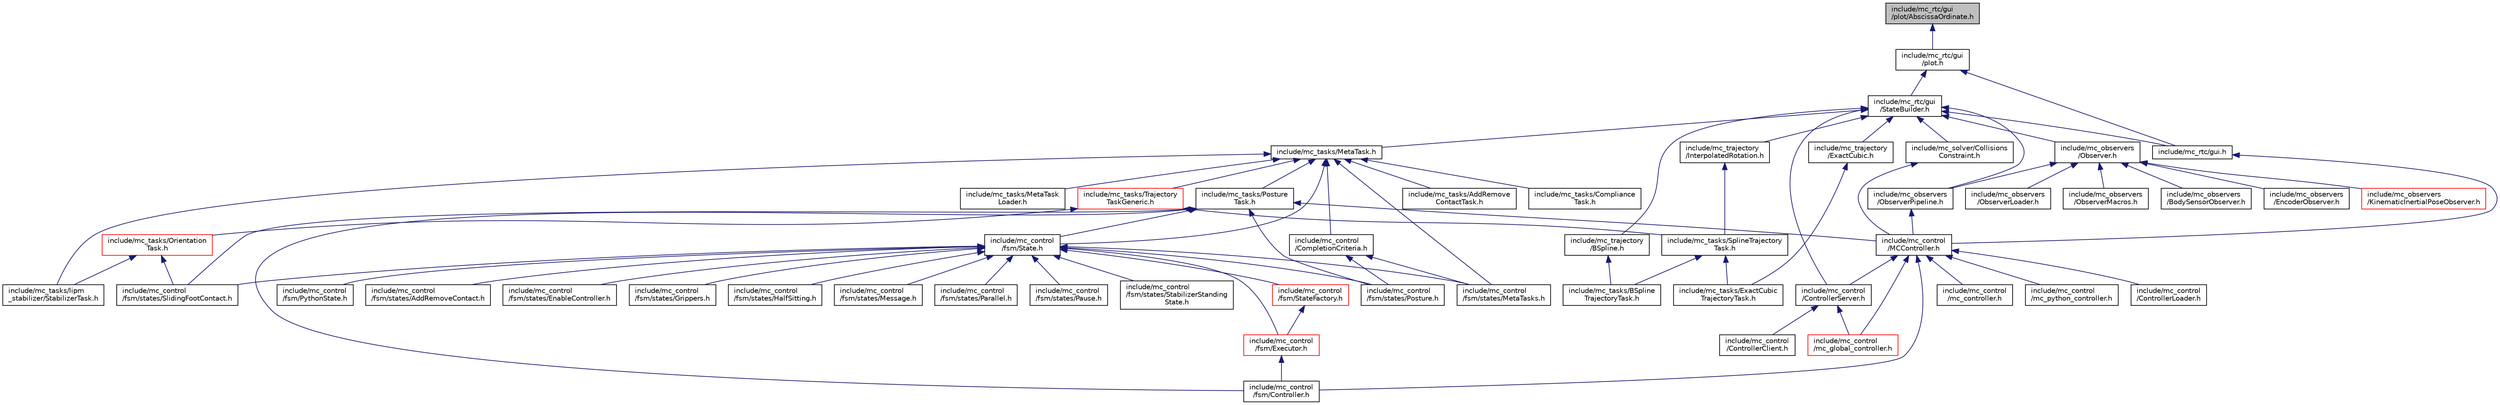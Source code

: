 digraph "include/mc_rtc/gui/plot/AbscissaOrdinate.h"
{
 // INTERACTIVE_SVG=YES
  edge [fontname="Helvetica",fontsize="10",labelfontname="Helvetica",labelfontsize="10"];
  node [fontname="Helvetica",fontsize="10",shape=record];
  Node31 [label="include/mc_rtc/gui\l/plot/AbscissaOrdinate.h",height=0.2,width=0.4,color="black", fillcolor="grey75", style="filled", fontcolor="black"];
  Node31 -> Node32 [dir="back",color="midnightblue",fontsize="10",style="solid",fontname="Helvetica"];
  Node32 [label="include/mc_rtc/gui\l/plot.h",height=0.2,width=0.4,color="black", fillcolor="white", style="filled",URL="$plot_8h.html"];
  Node32 -> Node33 [dir="back",color="midnightblue",fontsize="10",style="solid",fontname="Helvetica"];
  Node33 [label="include/mc_rtc/gui\l/StateBuilder.h",height=0.2,width=0.4,color="black", fillcolor="white", style="filled",URL="$StateBuilder_8h.html"];
  Node33 -> Node34 [dir="back",color="midnightblue",fontsize="10",style="solid",fontname="Helvetica"];
  Node34 [label="include/mc_tasks/MetaTask.h",height=0.2,width=0.4,color="black", fillcolor="white", style="filled",URL="$MetaTask_8h.html"];
  Node34 -> Node35 [dir="back",color="midnightblue",fontsize="10",style="solid",fontname="Helvetica"];
  Node35 [label="include/mc_control\l/CompletionCriteria.h",height=0.2,width=0.4,color="black", fillcolor="white", style="filled",URL="$CompletionCriteria_8h.html"];
  Node35 -> Node36 [dir="back",color="midnightblue",fontsize="10",style="solid",fontname="Helvetica"];
  Node36 [label="include/mc_control\l/fsm/states/MetaTasks.h",height=0.2,width=0.4,color="black", fillcolor="white", style="filled",URL="$MetaTasks_8h.html"];
  Node35 -> Node37 [dir="back",color="midnightblue",fontsize="10",style="solid",fontname="Helvetica"];
  Node37 [label="include/mc_control\l/fsm/states/Posture.h",height=0.2,width=0.4,color="black", fillcolor="white", style="filled",URL="$Posture_8h.html"];
  Node34 -> Node38 [dir="back",color="midnightblue",fontsize="10",style="solid",fontname="Helvetica"];
  Node38 [label="include/mc_tasks/Posture\lTask.h",height=0.2,width=0.4,color="black", fillcolor="white", style="filled",URL="$PostureTask_8h.html"];
  Node38 -> Node39 [dir="back",color="midnightblue",fontsize="10",style="solid",fontname="Helvetica"];
  Node39 [label="include/mc_control\l/MCController.h",height=0.2,width=0.4,color="black", fillcolor="white", style="filled",URL="$MCController_8h.html"];
  Node39 -> Node40 [dir="back",color="midnightblue",fontsize="10",style="solid",fontname="Helvetica"];
  Node40 [label="include/mc_control\l/ControllerServer.h",height=0.2,width=0.4,color="black", fillcolor="white", style="filled",URL="$ControllerServer_8h.html"];
  Node40 -> Node41 [dir="back",color="midnightblue",fontsize="10",style="solid",fontname="Helvetica"];
  Node41 [label="include/mc_control\l/ControllerClient.h",height=0.2,width=0.4,color="black", fillcolor="white", style="filled",URL="$ControllerClient_8h.html"];
  Node40 -> Node42 [dir="back",color="midnightblue",fontsize="10",style="solid",fontname="Helvetica"];
  Node42 [label="include/mc_control\l/mc_global_controller.h",height=0.2,width=0.4,color="red", fillcolor="white", style="filled",URL="$mc__global__controller_8h.html"];
  Node39 -> Node46 [dir="back",color="midnightblue",fontsize="10",style="solid",fontname="Helvetica"];
  Node46 [label="include/mc_control\l/ControllerLoader.h",height=0.2,width=0.4,color="black", fillcolor="white", style="filled",URL="$ControllerLoader_8h.html"];
  Node39 -> Node47 [dir="back",color="midnightblue",fontsize="10",style="solid",fontname="Helvetica"];
  Node47 [label="include/mc_control\l/fsm/Controller.h",height=0.2,width=0.4,color="black", fillcolor="white", style="filled",URL="$Controller_8h.html"];
  Node39 -> Node42 [dir="back",color="midnightblue",fontsize="10",style="solid",fontname="Helvetica"];
  Node39 -> Node48 [dir="back",color="midnightblue",fontsize="10",style="solid",fontname="Helvetica"];
  Node48 [label="include/mc_control\l/mc_controller.h",height=0.2,width=0.4,color="black", fillcolor="white", style="filled",URL="$mc__controller_8h.html"];
  Node39 -> Node49 [dir="back",color="midnightblue",fontsize="10",style="solid",fontname="Helvetica"];
  Node49 [label="include/mc_control\l/mc_python_controller.h",height=0.2,width=0.4,color="black", fillcolor="white", style="filled",URL="$mc__python__controller_8h.html"];
  Node38 -> Node50 [dir="back",color="midnightblue",fontsize="10",style="solid",fontname="Helvetica"];
  Node50 [label="include/mc_control\l/fsm/State.h",height=0.2,width=0.4,color="black", fillcolor="white", style="filled",URL="$State_8h.html"];
  Node50 -> Node51 [dir="back",color="midnightblue",fontsize="10",style="solid",fontname="Helvetica"];
  Node51 [label="include/mc_control\l/fsm/Executor.h",height=0.2,width=0.4,color="red", fillcolor="white", style="filled",URL="$Executor_8h.html"];
  Node51 -> Node47 [dir="back",color="midnightblue",fontsize="10",style="solid",fontname="Helvetica"];
  Node50 -> Node53 [dir="back",color="midnightblue",fontsize="10",style="solid",fontname="Helvetica"];
  Node53 [label="include/mc_control\l/fsm/StateFactory.h",height=0.2,width=0.4,color="red", fillcolor="white", style="filled",URL="$StateFactory_8h.html"];
  Node53 -> Node51 [dir="back",color="midnightblue",fontsize="10",style="solid",fontname="Helvetica"];
  Node50 -> Node55 [dir="back",color="midnightblue",fontsize="10",style="solid",fontname="Helvetica"];
  Node55 [label="include/mc_control\l/fsm/PythonState.h",height=0.2,width=0.4,color="black", fillcolor="white", style="filled",URL="$PythonState_8h.html"];
  Node50 -> Node56 [dir="back",color="midnightblue",fontsize="10",style="solid",fontname="Helvetica"];
  Node56 [label="include/mc_control\l/fsm/states/AddRemoveContact.h",height=0.2,width=0.4,color="black", fillcolor="white", style="filled",URL="$AddRemoveContact_8h.html"];
  Node50 -> Node57 [dir="back",color="midnightblue",fontsize="10",style="solid",fontname="Helvetica"];
  Node57 [label="include/mc_control\l/fsm/states/EnableController.h",height=0.2,width=0.4,color="black", fillcolor="white", style="filled",URL="$EnableController_8h.html"];
  Node50 -> Node58 [dir="back",color="midnightblue",fontsize="10",style="solid",fontname="Helvetica"];
  Node58 [label="include/mc_control\l/fsm/states/Grippers.h",height=0.2,width=0.4,color="black", fillcolor="white", style="filled",URL="$Grippers_8h.html"];
  Node50 -> Node59 [dir="back",color="midnightblue",fontsize="10",style="solid",fontname="Helvetica"];
  Node59 [label="include/mc_control\l/fsm/states/HalfSitting.h",height=0.2,width=0.4,color="black", fillcolor="white", style="filled",URL="$HalfSitting_8h.html"];
  Node50 -> Node60 [dir="back",color="midnightblue",fontsize="10",style="solid",fontname="Helvetica"];
  Node60 [label="include/mc_control\l/fsm/states/Message.h",height=0.2,width=0.4,color="black", fillcolor="white", style="filled",URL="$Message_8h.html"];
  Node50 -> Node36 [dir="back",color="midnightblue",fontsize="10",style="solid",fontname="Helvetica"];
  Node50 -> Node61 [dir="back",color="midnightblue",fontsize="10",style="solid",fontname="Helvetica"];
  Node61 [label="include/mc_control\l/fsm/states/Parallel.h",height=0.2,width=0.4,color="black", fillcolor="white", style="filled",URL="$Parallel_8h.html"];
  Node50 -> Node62 [dir="back",color="midnightblue",fontsize="10",style="solid",fontname="Helvetica"];
  Node62 [label="include/mc_control\l/fsm/states/Pause.h",height=0.2,width=0.4,color="black", fillcolor="white", style="filled",URL="$Pause_8h.html"];
  Node50 -> Node37 [dir="back",color="midnightblue",fontsize="10",style="solid",fontname="Helvetica"];
  Node50 -> Node63 [dir="back",color="midnightblue",fontsize="10",style="solid",fontname="Helvetica"];
  Node63 [label="include/mc_control\l/fsm/states/SlidingFootContact.h",height=0.2,width=0.4,color="black", fillcolor="white", style="filled",URL="$SlidingFootContact_8h.html"];
  Node50 -> Node64 [dir="back",color="midnightblue",fontsize="10",style="solid",fontname="Helvetica"];
  Node64 [label="include/mc_control\l/fsm/states/StabilizerStanding\lState.h",height=0.2,width=0.4,color="black", fillcolor="white", style="filled",URL="$StabilizerStandingState_8h.html"];
  Node38 -> Node47 [dir="back",color="midnightblue",fontsize="10",style="solid",fontname="Helvetica"];
  Node38 -> Node37 [dir="back",color="midnightblue",fontsize="10",style="solid",fontname="Helvetica"];
  Node38 -> Node63 [dir="back",color="midnightblue",fontsize="10",style="solid",fontname="Helvetica"];
  Node34 -> Node50 [dir="back",color="midnightblue",fontsize="10",style="solid",fontname="Helvetica"];
  Node34 -> Node65 [dir="back",color="midnightblue",fontsize="10",style="solid",fontname="Helvetica"];
  Node65 [label="include/mc_tasks/Trajectory\lTaskGeneric.h",height=0.2,width=0.4,color="red", fillcolor="white", style="filled",URL="$TrajectoryTaskGeneric_8h.html"];
  Node65 -> Node66 [dir="back",color="midnightblue",fontsize="10",style="solid",fontname="Helvetica"];
  Node66 [label="include/mc_tasks/Orientation\lTask.h",height=0.2,width=0.4,color="red", fillcolor="white", style="filled",URL="$OrientationTask_8h.html"];
  Node66 -> Node63 [dir="back",color="midnightblue",fontsize="10",style="solid",fontname="Helvetica"];
  Node66 -> Node70 [dir="back",color="midnightblue",fontsize="10",style="solid",fontname="Helvetica"];
  Node70 [label="include/mc_tasks/lipm\l_stabilizer/StabilizerTask.h",height=0.2,width=0.4,color="black", fillcolor="white", style="filled",URL="$StabilizerTask_8h.html"];
  Node65 -> Node79 [dir="back",color="midnightblue",fontsize="10",style="solid",fontname="Helvetica"];
  Node79 [label="include/mc_tasks/SplineTrajectory\lTask.h",height=0.2,width=0.4,color="black", fillcolor="white", style="filled",URL="$SplineTrajectoryTask_8h.html"];
  Node79 -> Node80 [dir="back",color="midnightblue",fontsize="10",style="solid",fontname="Helvetica"];
  Node80 [label="include/mc_tasks/BSpline\lTrajectoryTask.h",height=0.2,width=0.4,color="black", fillcolor="white", style="filled",URL="$BSplineTrajectoryTask_8h.html"];
  Node79 -> Node81 [dir="back",color="midnightblue",fontsize="10",style="solid",fontname="Helvetica"];
  Node81 [label="include/mc_tasks/ExactCubic\lTrajectoryTask.h",height=0.2,width=0.4,color="black", fillcolor="white", style="filled",URL="$ExactCubicTrajectoryTask_8h.html"];
  Node34 -> Node36 [dir="back",color="midnightblue",fontsize="10",style="solid",fontname="Helvetica"];
  Node34 -> Node91 [dir="back",color="midnightblue",fontsize="10",style="solid",fontname="Helvetica"];
  Node91 [label="include/mc_tasks/AddRemove\lContactTask.h",height=0.2,width=0.4,color="black", fillcolor="white", style="filled",URL="$AddRemoveContactTask_8h.html"];
  Node34 -> Node69 [dir="back",color="midnightblue",fontsize="10",style="solid",fontname="Helvetica"];
  Node69 [label="include/mc_tasks/Compliance\lTask.h",height=0.2,width=0.4,color="black", fillcolor="white", style="filled",URL="$ComplianceTask_8h.html"];
  Node34 -> Node70 [dir="back",color="midnightblue",fontsize="10",style="solid",fontname="Helvetica"];
  Node34 -> Node92 [dir="back",color="midnightblue",fontsize="10",style="solid",fontname="Helvetica"];
  Node92 [label="include/mc_tasks/MetaTask\lLoader.h",height=0.2,width=0.4,color="black", fillcolor="white", style="filled",URL="$MetaTaskLoader_8h.html"];
  Node33 -> Node93 [dir="back",color="midnightblue",fontsize="10",style="solid",fontname="Helvetica"];
  Node93 [label="include/mc_observers\l/Observer.h",height=0.2,width=0.4,color="black", fillcolor="white", style="filled",URL="$Observer_8h.html"];
  Node93 -> Node94 [dir="back",color="midnightblue",fontsize="10",style="solid",fontname="Helvetica"];
  Node94 [label="include/mc_observers\l/ObserverPipeline.h",height=0.2,width=0.4,color="black", fillcolor="white", style="filled",URL="$ObserverPipeline_8h.html"];
  Node94 -> Node39 [dir="back",color="midnightblue",fontsize="10",style="solid",fontname="Helvetica"];
  Node93 -> Node95 [dir="back",color="midnightblue",fontsize="10",style="solid",fontname="Helvetica"];
  Node95 [label="include/mc_observers\l/BodySensorObserver.h",height=0.2,width=0.4,color="black", fillcolor="white", style="filled",URL="$BodySensorObserver_8h.html"];
  Node93 -> Node96 [dir="back",color="midnightblue",fontsize="10",style="solid",fontname="Helvetica"];
  Node96 [label="include/mc_observers\l/EncoderObserver.h",height=0.2,width=0.4,color="black", fillcolor="white", style="filled",URL="$EncoderObserver_8h.html"];
  Node93 -> Node97 [dir="back",color="midnightblue",fontsize="10",style="solid",fontname="Helvetica"];
  Node97 [label="include/mc_observers\l/KinematicInertialPoseObserver.h",height=0.2,width=0.4,color="red", fillcolor="white", style="filled",URL="$KinematicInertialPoseObserver_8h.html"];
  Node93 -> Node99 [dir="back",color="midnightblue",fontsize="10",style="solid",fontname="Helvetica"];
  Node99 [label="include/mc_observers\l/ObserverLoader.h",height=0.2,width=0.4,color="black", fillcolor="white", style="filled",URL="$ObserverLoader_8h.html"];
  Node93 -> Node100 [dir="back",color="midnightblue",fontsize="10",style="solid",fontname="Helvetica"];
  Node100 [label="include/mc_observers\l/ObserverMacros.h",height=0.2,width=0.4,color="black", fillcolor="white", style="filled",URL="$ObserverMacros_8h.html"];
  Node33 -> Node94 [dir="back",color="midnightblue",fontsize="10",style="solid",fontname="Helvetica"];
  Node33 -> Node101 [dir="back",color="midnightblue",fontsize="10",style="solid",fontname="Helvetica"];
  Node101 [label="include/mc_rtc/gui.h",height=0.2,width=0.4,color="black", fillcolor="white", style="filled",URL="$gui_8h.html"];
  Node101 -> Node39 [dir="back",color="midnightblue",fontsize="10",style="solid",fontname="Helvetica"];
  Node33 -> Node102 [dir="back",color="midnightblue",fontsize="10",style="solid",fontname="Helvetica"];
  Node102 [label="include/mc_solver/Collisions\lConstraint.h",height=0.2,width=0.4,color="black", fillcolor="white", style="filled",URL="$CollisionsConstraint_8h.html"];
  Node102 -> Node39 [dir="back",color="midnightblue",fontsize="10",style="solid",fontname="Helvetica"];
  Node33 -> Node40 [dir="back",color="midnightblue",fontsize="10",style="solid",fontname="Helvetica"];
  Node33 -> Node103 [dir="back",color="midnightblue",fontsize="10",style="solid",fontname="Helvetica"];
  Node103 [label="include/mc_trajectory\l/InterpolatedRotation.h",height=0.2,width=0.4,color="black", fillcolor="white", style="filled",URL="$InterpolatedRotation_8h.html"];
  Node103 -> Node79 [dir="back",color="midnightblue",fontsize="10",style="solid",fontname="Helvetica"];
  Node33 -> Node104 [dir="back",color="midnightblue",fontsize="10",style="solid",fontname="Helvetica"];
  Node104 [label="include/mc_trajectory\l/BSpline.h",height=0.2,width=0.4,color="black", fillcolor="white", style="filled",URL="$BSpline_8h.html"];
  Node104 -> Node80 [dir="back",color="midnightblue",fontsize="10",style="solid",fontname="Helvetica"];
  Node33 -> Node105 [dir="back",color="midnightblue",fontsize="10",style="solid",fontname="Helvetica"];
  Node105 [label="include/mc_trajectory\l/ExactCubic.h",height=0.2,width=0.4,color="black", fillcolor="white", style="filled",URL="$ExactCubic_8h.html"];
  Node105 -> Node81 [dir="back",color="midnightblue",fontsize="10",style="solid",fontname="Helvetica"];
  Node32 -> Node101 [dir="back",color="midnightblue",fontsize="10",style="solid",fontname="Helvetica"];
}
